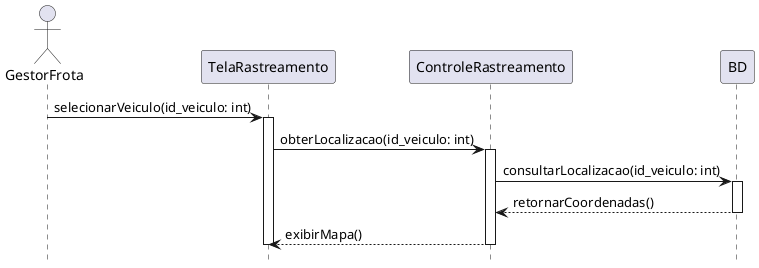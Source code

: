 @startuml "Rastrear Veículos"
hide footbox

actor GestorFrota as gestor_ator
participant TelaRastreamento as tela_rastreamento
participant ControleRastreamento as controle_rastreamento
participant BD as bd

gestor_ator -> tela_rastreamento: selecionarVeiculo(id_veiculo: int)
activate tela_rastreamento

tela_rastreamento -> controle_rastreamento: obterLocalizacao(id_veiculo: int)
activate controle_rastreamento

controle_rastreamento -> bd: consultarLocalizacao(id_veiculo: int)
activate bd

bd --> controle_rastreamento: retornarCoordenadas()
deactivate bd

controle_rastreamento --> tela_rastreamento: exibirMapa()
deactivate controle_rastreamento

deactivate tela_rastreamento
@enduml

